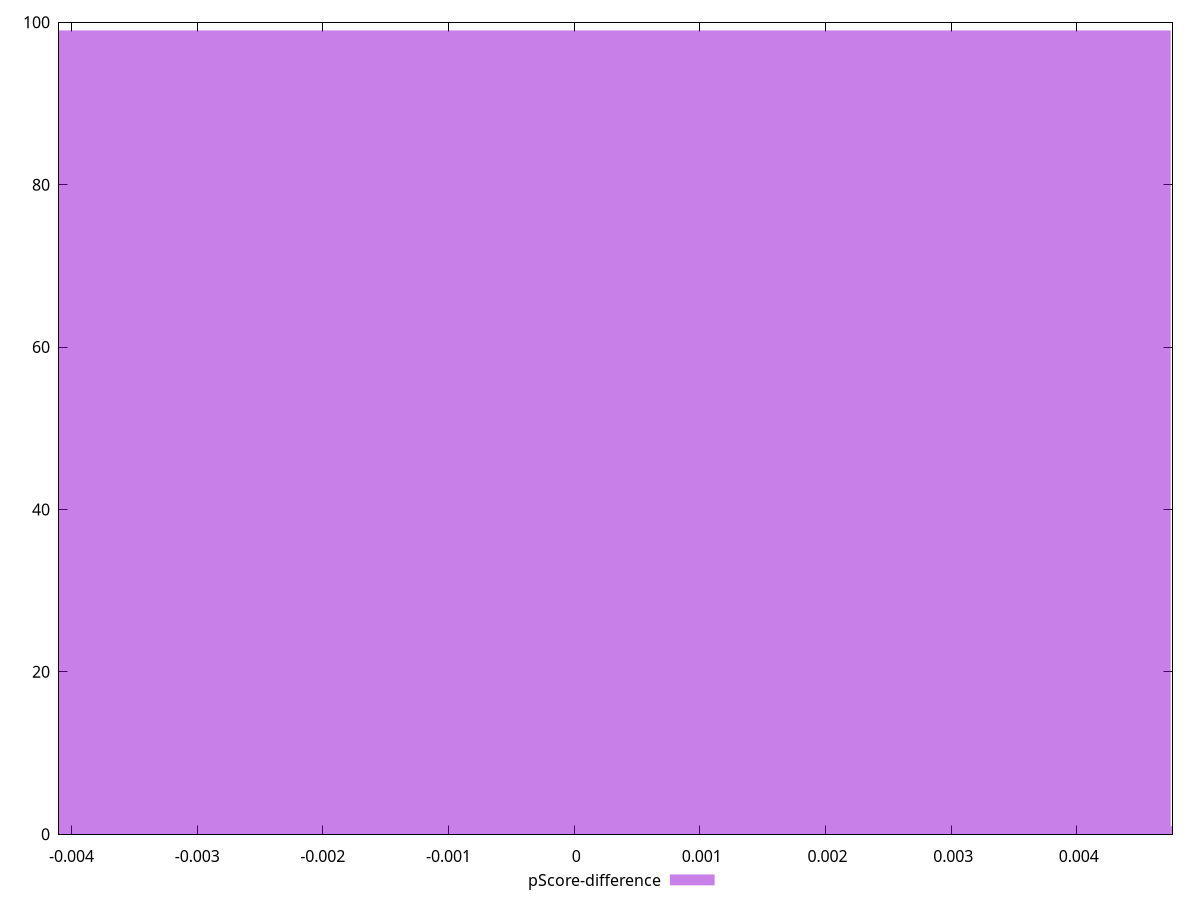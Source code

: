 reset

$pScoreDifference <<EOF
0 99
0.009493389779020887 1
EOF

set key outside below
set boxwidth 0.009493389779020887
set xrange [-0.0040995730935938605:0.004761253874976954]
set yrange [0:100]
set trange [0:100]
set style fill transparent solid 0.5 noborder
set terminal svg size 640, 490 enhanced background rgb 'white'
set output "report_00025_2021-02-22T21:38:55.199Z/cumulative-layout-shift/samples/pages+cached/pScore-difference/histogram.svg"

plot $pScoreDifference title "pScore-difference" with boxes

reset
